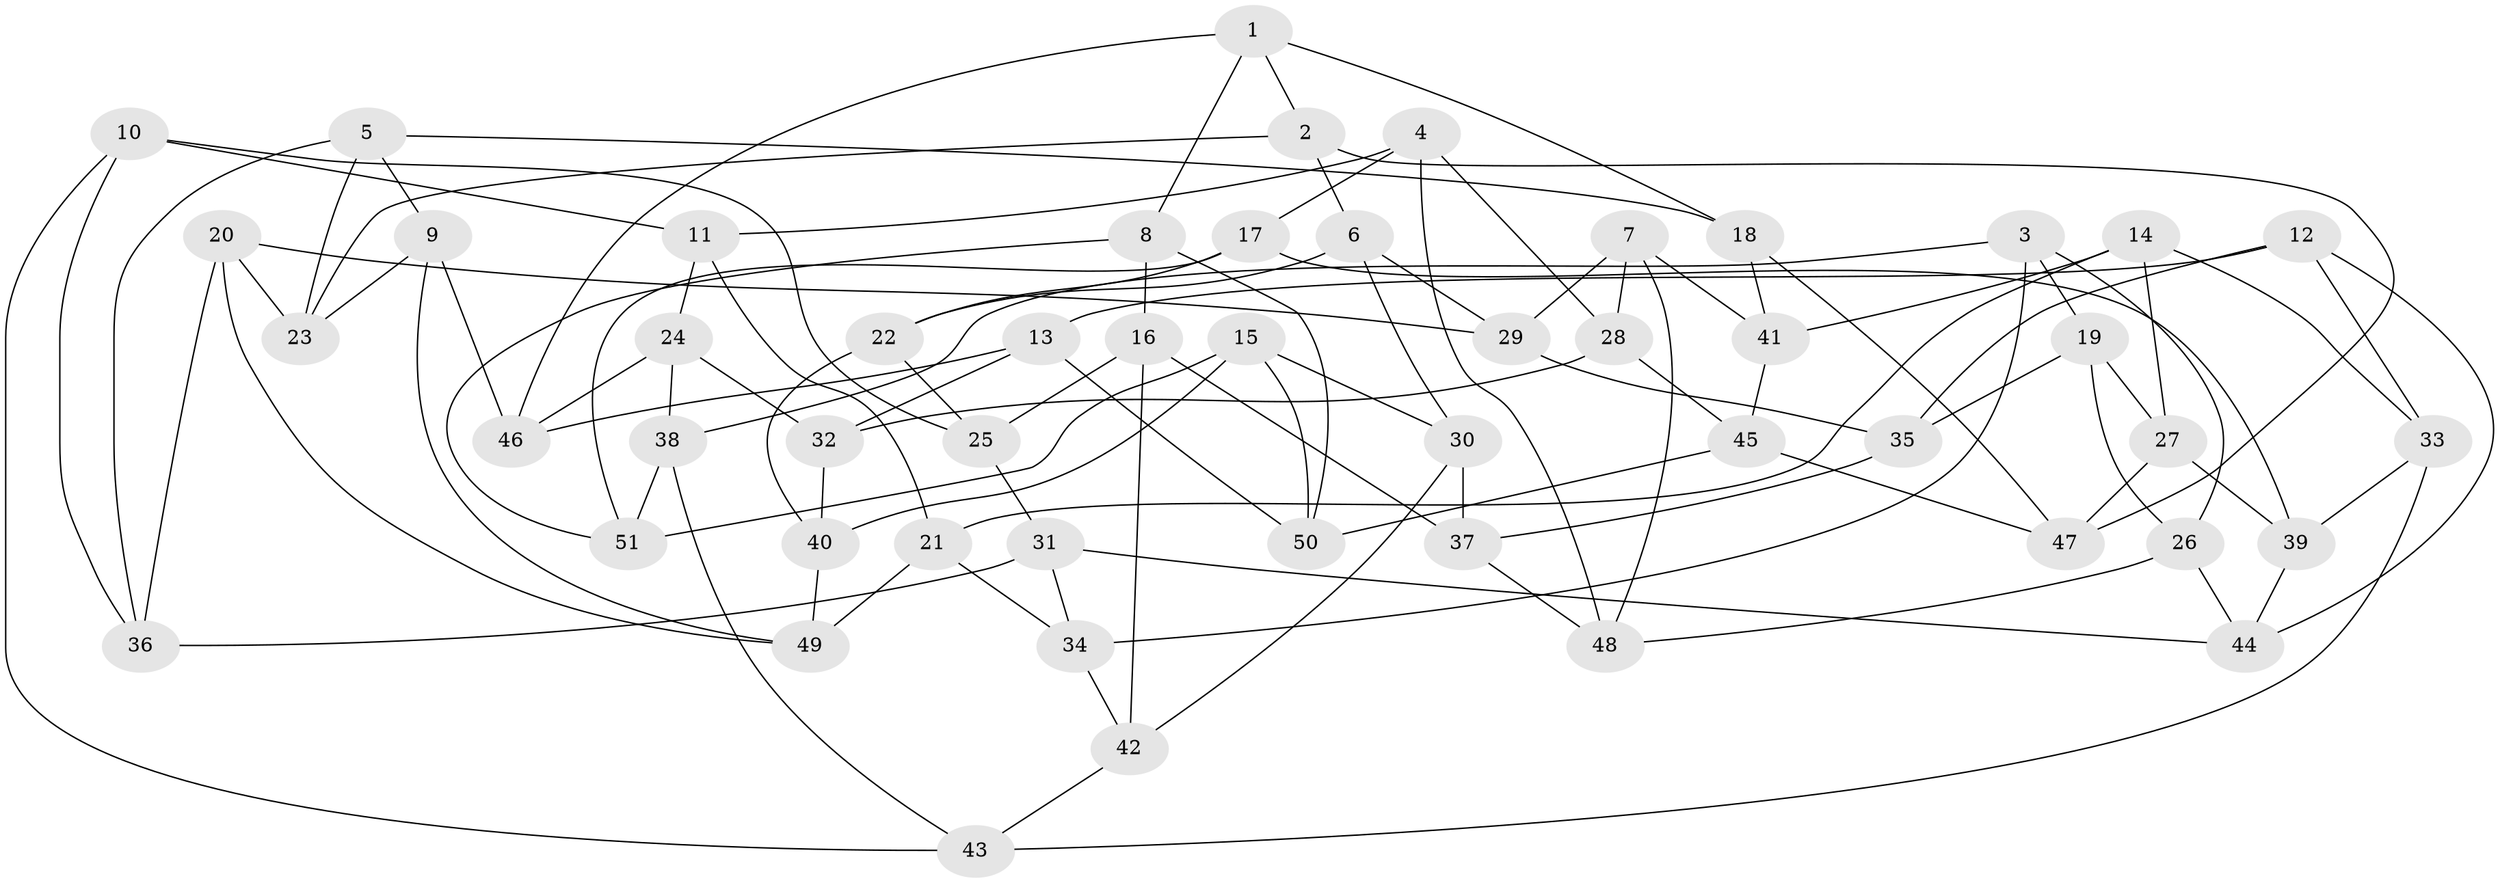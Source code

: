// Generated by graph-tools (version 1.1) at 2025/56/03/09/25 04:56:15]
// undirected, 51 vertices, 102 edges
graph export_dot {
graph [start="1"]
  node [color=gray90,style=filled];
  1;
  2;
  3;
  4;
  5;
  6;
  7;
  8;
  9;
  10;
  11;
  12;
  13;
  14;
  15;
  16;
  17;
  18;
  19;
  20;
  21;
  22;
  23;
  24;
  25;
  26;
  27;
  28;
  29;
  30;
  31;
  32;
  33;
  34;
  35;
  36;
  37;
  38;
  39;
  40;
  41;
  42;
  43;
  44;
  45;
  46;
  47;
  48;
  49;
  50;
  51;
  1 -- 46;
  1 -- 8;
  1 -- 18;
  1 -- 2;
  2 -- 6;
  2 -- 47;
  2 -- 23;
  3 -- 26;
  3 -- 19;
  3 -- 34;
  3 -- 38;
  4 -- 28;
  4 -- 17;
  4 -- 48;
  4 -- 11;
  5 -- 36;
  5 -- 9;
  5 -- 23;
  5 -- 18;
  6 -- 29;
  6 -- 22;
  6 -- 30;
  7 -- 41;
  7 -- 29;
  7 -- 48;
  7 -- 28;
  8 -- 51;
  8 -- 16;
  8 -- 50;
  9 -- 49;
  9 -- 23;
  9 -- 46;
  10 -- 25;
  10 -- 36;
  10 -- 11;
  10 -- 43;
  11 -- 21;
  11 -- 24;
  12 -- 33;
  12 -- 13;
  12 -- 35;
  12 -- 44;
  13 -- 32;
  13 -- 50;
  13 -- 46;
  14 -- 33;
  14 -- 41;
  14 -- 21;
  14 -- 27;
  15 -- 51;
  15 -- 30;
  15 -- 40;
  15 -- 50;
  16 -- 25;
  16 -- 42;
  16 -- 37;
  17 -- 39;
  17 -- 22;
  17 -- 51;
  18 -- 41;
  18 -- 47;
  19 -- 26;
  19 -- 35;
  19 -- 27;
  20 -- 49;
  20 -- 36;
  20 -- 23;
  20 -- 29;
  21 -- 49;
  21 -- 34;
  22 -- 40;
  22 -- 25;
  24 -- 32;
  24 -- 38;
  24 -- 46;
  25 -- 31;
  26 -- 48;
  26 -- 44;
  27 -- 39;
  27 -- 47;
  28 -- 32;
  28 -- 45;
  29 -- 35;
  30 -- 37;
  30 -- 42;
  31 -- 44;
  31 -- 34;
  31 -- 36;
  32 -- 40;
  33 -- 43;
  33 -- 39;
  34 -- 42;
  35 -- 37;
  37 -- 48;
  38 -- 51;
  38 -- 43;
  39 -- 44;
  40 -- 49;
  41 -- 45;
  42 -- 43;
  45 -- 50;
  45 -- 47;
}
